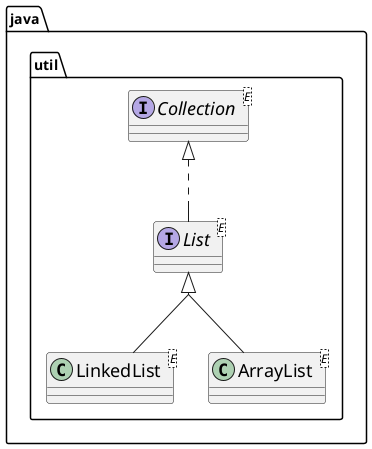 @startuml

skinparam groupInheritance 2
skinparam ClassFontSize 18

interface java.util.Collection<E>
interface java.util.List<E>

class java.util.LinkedList<E>
class java.util.ArrayList<E>

java.util.Collection <|.. java.util.List

java.util.List <|-- java.util.LinkedList
java.util.List <|-- java.util.ArrayList

@enduml